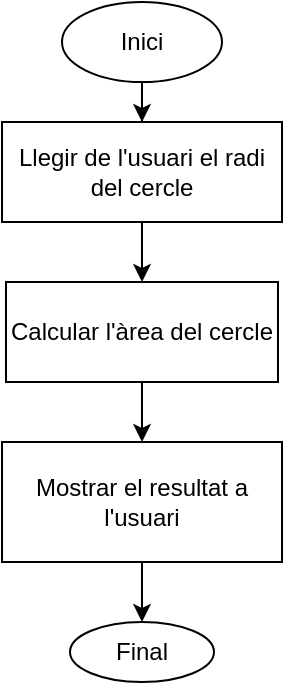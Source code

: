 <mxfile version="21.8.2" type="device">
  <diagram name="Página-1" id="qL2qtM6UKxLk_WGxt6fQ">
    <mxGraphModel dx="548" dy="324" grid="1" gridSize="10" guides="1" tooltips="1" connect="1" arrows="1" fold="1" page="1" pageScale="1" pageWidth="827" pageHeight="1169" math="0" shadow="0">
      <root>
        <mxCell id="0" />
        <mxCell id="1" parent="0" />
        <mxCell id="K9xUt55C8kfDg8WGtbPi-3" value="" style="edgeStyle=orthogonalEdgeStyle;rounded=0;orthogonalLoop=1;jettySize=auto;html=1;" edge="1" parent="1" source="K9xUt55C8kfDg8WGtbPi-1" target="K9xUt55C8kfDg8WGtbPi-2">
          <mxGeometry relative="1" as="geometry" />
        </mxCell>
        <mxCell id="K9xUt55C8kfDg8WGtbPi-1" value="Inici" style="ellipse;whiteSpace=wrap;html=1;" vertex="1" parent="1">
          <mxGeometry x="320" y="10" width="80" height="40" as="geometry" />
        </mxCell>
        <mxCell id="K9xUt55C8kfDg8WGtbPi-5" value="" style="edgeStyle=orthogonalEdgeStyle;rounded=0;orthogonalLoop=1;jettySize=auto;html=1;" edge="1" parent="1" source="K9xUt55C8kfDg8WGtbPi-2" target="K9xUt55C8kfDg8WGtbPi-4">
          <mxGeometry relative="1" as="geometry" />
        </mxCell>
        <mxCell id="K9xUt55C8kfDg8WGtbPi-2" value="Llegir de l&#39;usuari el radi del cercle" style="rounded=0;whiteSpace=wrap;html=1;" vertex="1" parent="1">
          <mxGeometry x="290" y="70" width="140" height="50" as="geometry" />
        </mxCell>
        <mxCell id="K9xUt55C8kfDg8WGtbPi-7" value="" style="edgeStyle=orthogonalEdgeStyle;rounded=0;orthogonalLoop=1;jettySize=auto;html=1;" edge="1" parent="1" source="K9xUt55C8kfDg8WGtbPi-4" target="K9xUt55C8kfDg8WGtbPi-6">
          <mxGeometry relative="1" as="geometry" />
        </mxCell>
        <mxCell id="K9xUt55C8kfDg8WGtbPi-4" value="Calcular l&#39;àrea del cercle" style="rounded=0;whiteSpace=wrap;html=1;" vertex="1" parent="1">
          <mxGeometry x="292" y="150" width="136" height="50" as="geometry" />
        </mxCell>
        <mxCell id="K9xUt55C8kfDg8WGtbPi-9" value="" style="edgeStyle=orthogonalEdgeStyle;rounded=0;orthogonalLoop=1;jettySize=auto;html=1;" edge="1" parent="1" source="K9xUt55C8kfDg8WGtbPi-6" target="K9xUt55C8kfDg8WGtbPi-8">
          <mxGeometry relative="1" as="geometry" />
        </mxCell>
        <mxCell id="K9xUt55C8kfDg8WGtbPi-6" value="Mostrar el resultat a l&#39;usuari" style="rounded=0;whiteSpace=wrap;html=1;" vertex="1" parent="1">
          <mxGeometry x="290" y="230" width="140" height="60" as="geometry" />
        </mxCell>
        <mxCell id="K9xUt55C8kfDg8WGtbPi-8" value="Final" style="ellipse;whiteSpace=wrap;html=1;" vertex="1" parent="1">
          <mxGeometry x="324" y="320" width="72" height="30" as="geometry" />
        </mxCell>
      </root>
    </mxGraphModel>
  </diagram>
</mxfile>
